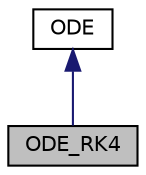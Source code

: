 digraph "ODE_RK4"
{
 // LATEX_PDF_SIZE
  edge [fontname="Helvetica",fontsize="10",labelfontname="Helvetica",labelfontsize="10"];
  node [fontname="Helvetica",fontsize="10",shape=record];
  Node1 [label="ODE_RK4",height=0.2,width=0.4,color="black", fillcolor="grey75", style="filled", fontcolor="black",tooltip="Fourth order Runge Kutta algorithm."];
  Node2 -> Node1 [dir="back",color="midnightblue",fontsize="10",style="solid",fontname="Helvetica"];
  Node2 [label="ODE",height=0.2,width=0.4,color="black", fillcolor="white", style="filled",URL="$class_o_d_e.html",tooltip="Ordinal differencial equation solver."];
}
